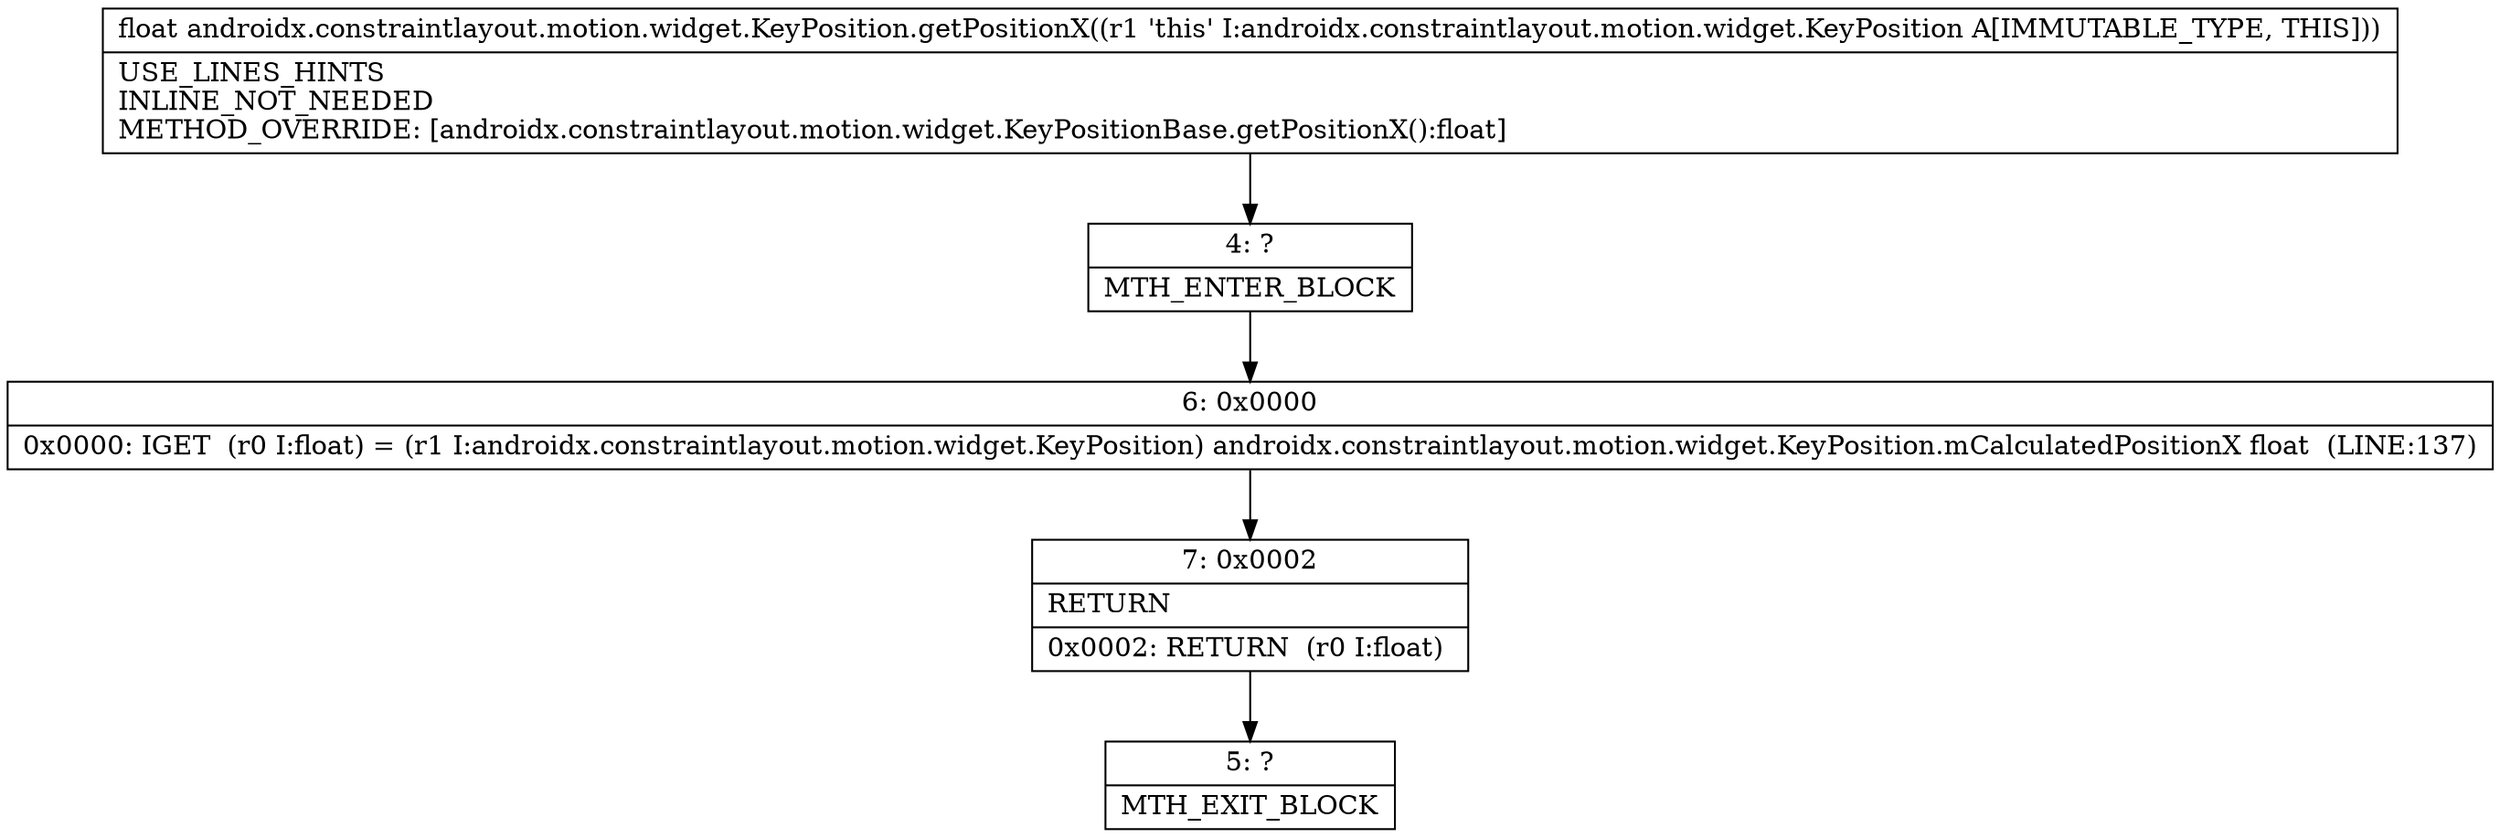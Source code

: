 digraph "CFG forandroidx.constraintlayout.motion.widget.KeyPosition.getPositionX()F" {
Node_4 [shape=record,label="{4\:\ ?|MTH_ENTER_BLOCK\l}"];
Node_6 [shape=record,label="{6\:\ 0x0000|0x0000: IGET  (r0 I:float) = (r1 I:androidx.constraintlayout.motion.widget.KeyPosition) androidx.constraintlayout.motion.widget.KeyPosition.mCalculatedPositionX float  (LINE:137)\l}"];
Node_7 [shape=record,label="{7\:\ 0x0002|RETURN\l|0x0002: RETURN  (r0 I:float) \l}"];
Node_5 [shape=record,label="{5\:\ ?|MTH_EXIT_BLOCK\l}"];
MethodNode[shape=record,label="{float androidx.constraintlayout.motion.widget.KeyPosition.getPositionX((r1 'this' I:androidx.constraintlayout.motion.widget.KeyPosition A[IMMUTABLE_TYPE, THIS]))  | USE_LINES_HINTS\lINLINE_NOT_NEEDED\lMETHOD_OVERRIDE: [androidx.constraintlayout.motion.widget.KeyPositionBase.getPositionX():float]\l}"];
MethodNode -> Node_4;Node_4 -> Node_6;
Node_6 -> Node_7;
Node_7 -> Node_5;
}

